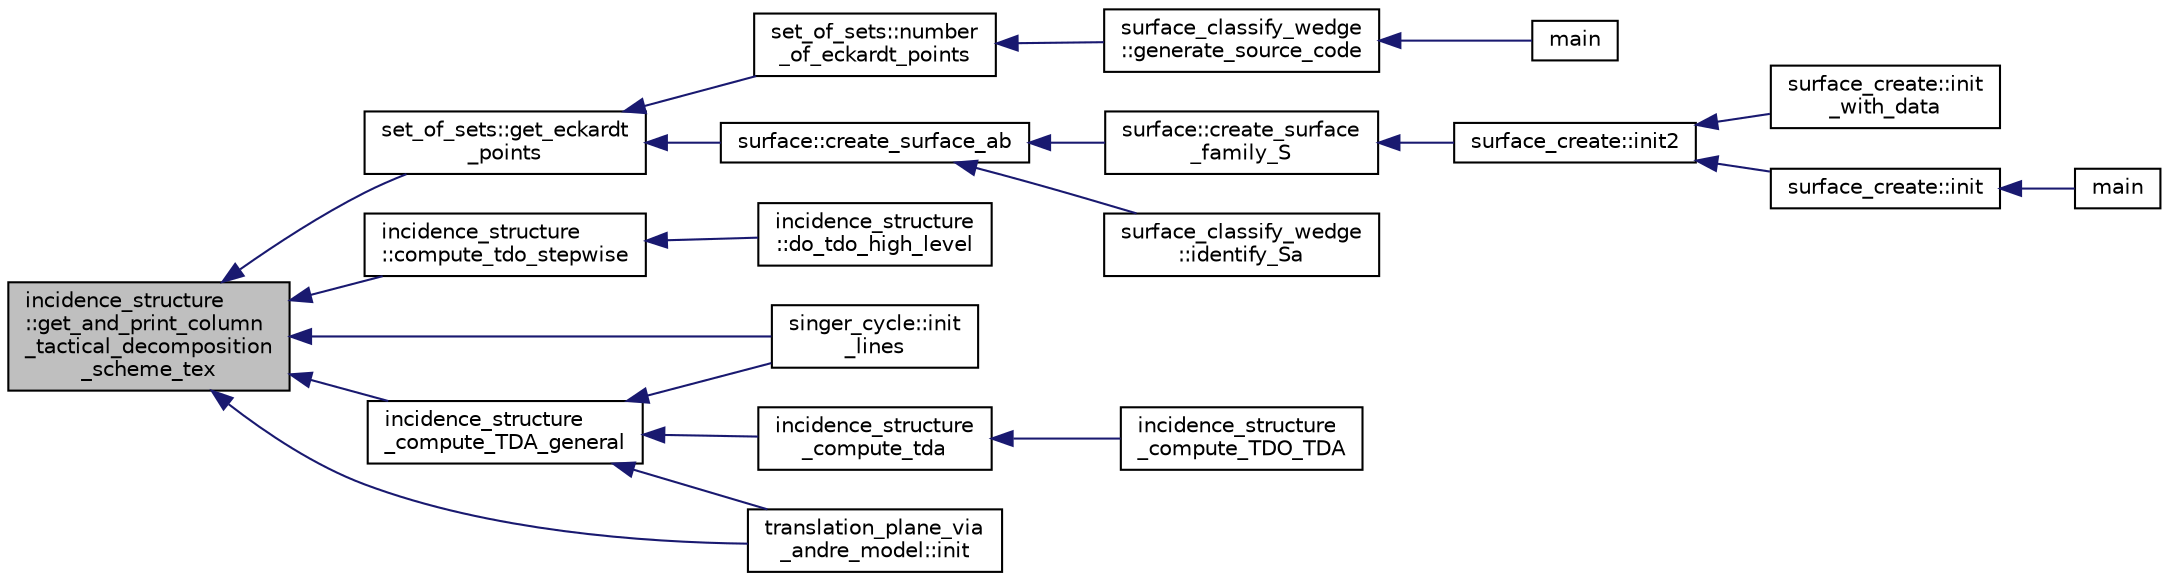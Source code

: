 digraph "incidence_structure::get_and_print_column_tactical_decomposition_scheme_tex"
{
  edge [fontname="Helvetica",fontsize="10",labelfontname="Helvetica",labelfontsize="10"];
  node [fontname="Helvetica",fontsize="10",shape=record];
  rankdir="LR";
  Node2330 [label="incidence_structure\l::get_and_print_column\l_tactical_decomposition\l_scheme_tex",height=0.2,width=0.4,color="black", fillcolor="grey75", style="filled", fontcolor="black"];
  Node2330 -> Node2331 [dir="back",color="midnightblue",fontsize="10",style="solid",fontname="Helvetica"];
  Node2331 [label="set_of_sets::get_eckardt\l_points",height=0.2,width=0.4,color="black", fillcolor="white", style="filled",URL="$da/dd6/classset__of__sets.html#af6713e71ef5a1b7cc7892d78900166c4"];
  Node2331 -> Node2332 [dir="back",color="midnightblue",fontsize="10",style="solid",fontname="Helvetica"];
  Node2332 [label="set_of_sets::number\l_of_eckardt_points",height=0.2,width=0.4,color="black", fillcolor="white", style="filled",URL="$da/dd6/classset__of__sets.html#acf1d8689cc8ef9c4987d86c78be68302"];
  Node2332 -> Node2333 [dir="back",color="midnightblue",fontsize="10",style="solid",fontname="Helvetica"];
  Node2333 [label="surface_classify_wedge\l::generate_source_code",height=0.2,width=0.4,color="black", fillcolor="white", style="filled",URL="$d7/d5c/classsurface__classify__wedge.html#a4cb31d5e7747571177fbdedf79631fd9"];
  Node2333 -> Node2334 [dir="back",color="midnightblue",fontsize="10",style="solid",fontname="Helvetica"];
  Node2334 [label="main",height=0.2,width=0.4,color="black", fillcolor="white", style="filled",URL="$df/df8/surface__classify_8_c.html#a217dbf8b442f20279ea00b898af96f52"];
  Node2331 -> Node2335 [dir="back",color="midnightblue",fontsize="10",style="solid",fontname="Helvetica"];
  Node2335 [label="surface::create_surface_ab",height=0.2,width=0.4,color="black", fillcolor="white", style="filled",URL="$d5/d88/classsurface.html#a9e0834d9fd3ea14957df1944ac40c847"];
  Node2335 -> Node2336 [dir="back",color="midnightblue",fontsize="10",style="solid",fontname="Helvetica"];
  Node2336 [label="surface::create_surface\l_family_S",height=0.2,width=0.4,color="black", fillcolor="white", style="filled",URL="$d5/d88/classsurface.html#a820199c4eab279fad1085a308550fa8f"];
  Node2336 -> Node2337 [dir="back",color="midnightblue",fontsize="10",style="solid",fontname="Helvetica"];
  Node2337 [label="surface_create::init2",height=0.2,width=0.4,color="black", fillcolor="white", style="filled",URL="$de/da4/classsurface__create.html#a0d600640f7dd62d5a6c36443effdab59"];
  Node2337 -> Node2338 [dir="back",color="midnightblue",fontsize="10",style="solid",fontname="Helvetica"];
  Node2338 [label="surface_create::init\l_with_data",height=0.2,width=0.4,color="black", fillcolor="white", style="filled",URL="$de/da4/classsurface__create.html#a9226f687139676532adb1aa971fbade2"];
  Node2337 -> Node2339 [dir="back",color="midnightblue",fontsize="10",style="solid",fontname="Helvetica"];
  Node2339 [label="surface_create::init",height=0.2,width=0.4,color="black", fillcolor="white", style="filled",URL="$de/da4/classsurface__create.html#ab0db5c12825f778e3caf8aa4da02eb06"];
  Node2339 -> Node2340 [dir="back",color="midnightblue",fontsize="10",style="solid",fontname="Helvetica"];
  Node2340 [label="main",height=0.2,width=0.4,color="black", fillcolor="white", style="filled",URL="$d2/dfa/create__surface__main_8_c.html#a217dbf8b442f20279ea00b898af96f52"];
  Node2335 -> Node2341 [dir="back",color="midnightblue",fontsize="10",style="solid",fontname="Helvetica"];
  Node2341 [label="surface_classify_wedge\l::identify_Sa",height=0.2,width=0.4,color="black", fillcolor="white", style="filled",URL="$d7/d5c/classsurface__classify__wedge.html#a8fdc22ea1850bd4da28ace84adb055a6"];
  Node2330 -> Node2342 [dir="back",color="midnightblue",fontsize="10",style="solid",fontname="Helvetica"];
  Node2342 [label="incidence_structure\l::compute_tdo_stepwise",height=0.2,width=0.4,color="black", fillcolor="white", style="filled",URL="$da/d8a/classincidence__structure.html#a91a7039b74c96b39bcd084b02181f191"];
  Node2342 -> Node2343 [dir="back",color="midnightblue",fontsize="10",style="solid",fontname="Helvetica"];
  Node2343 [label="incidence_structure\l::do_tdo_high_level",height=0.2,width=0.4,color="black", fillcolor="white", style="filled",URL="$da/d8a/classincidence__structure.html#a8840e820448ad980279f244a90888b77"];
  Node2330 -> Node2344 [dir="back",color="midnightblue",fontsize="10",style="solid",fontname="Helvetica"];
  Node2344 [label="incidence_structure\l_compute_TDA_general",height=0.2,width=0.4,color="black", fillcolor="white", style="filled",URL="$df/d74/tl__geometry_8h.html#a21ab759f6e646f3fe703c17f39361448"];
  Node2344 -> Node2345 [dir="back",color="midnightblue",fontsize="10",style="solid",fontname="Helvetica"];
  Node2345 [label="incidence_structure\l_compute_tda",height=0.2,width=0.4,color="black", fillcolor="white", style="filled",URL="$df/d74/tl__geometry_8h.html#ab3a7584f120bbaf752a5bd831d3ebf72"];
  Node2345 -> Node2346 [dir="back",color="midnightblue",fontsize="10",style="solid",fontname="Helvetica"];
  Node2346 [label="incidence_structure\l_compute_TDO_TDA",height=0.2,width=0.4,color="black", fillcolor="white", style="filled",URL="$df/d74/tl__geometry_8h.html#a63d0e7a207e173b92c0e560df4d8e980"];
  Node2344 -> Node2347 [dir="back",color="midnightblue",fontsize="10",style="solid",fontname="Helvetica"];
  Node2347 [label="singer_cycle::init\l_lines",height=0.2,width=0.4,color="black", fillcolor="white", style="filled",URL="$d8/d13/classsinger__cycle.html#a817cbf613596d5db2cf5e926db8fa328"];
  Node2344 -> Node2348 [dir="back",color="midnightblue",fontsize="10",style="solid",fontname="Helvetica"];
  Node2348 [label="translation_plane_via\l_andre_model::init",height=0.2,width=0.4,color="black", fillcolor="white", style="filled",URL="$d1/dcc/classtranslation__plane__via__andre__model.html#adb424599de168ade331979a9218ee07b"];
  Node2330 -> Node2347 [dir="back",color="midnightblue",fontsize="10",style="solid",fontname="Helvetica"];
  Node2330 -> Node2348 [dir="back",color="midnightblue",fontsize="10",style="solid",fontname="Helvetica"];
}
